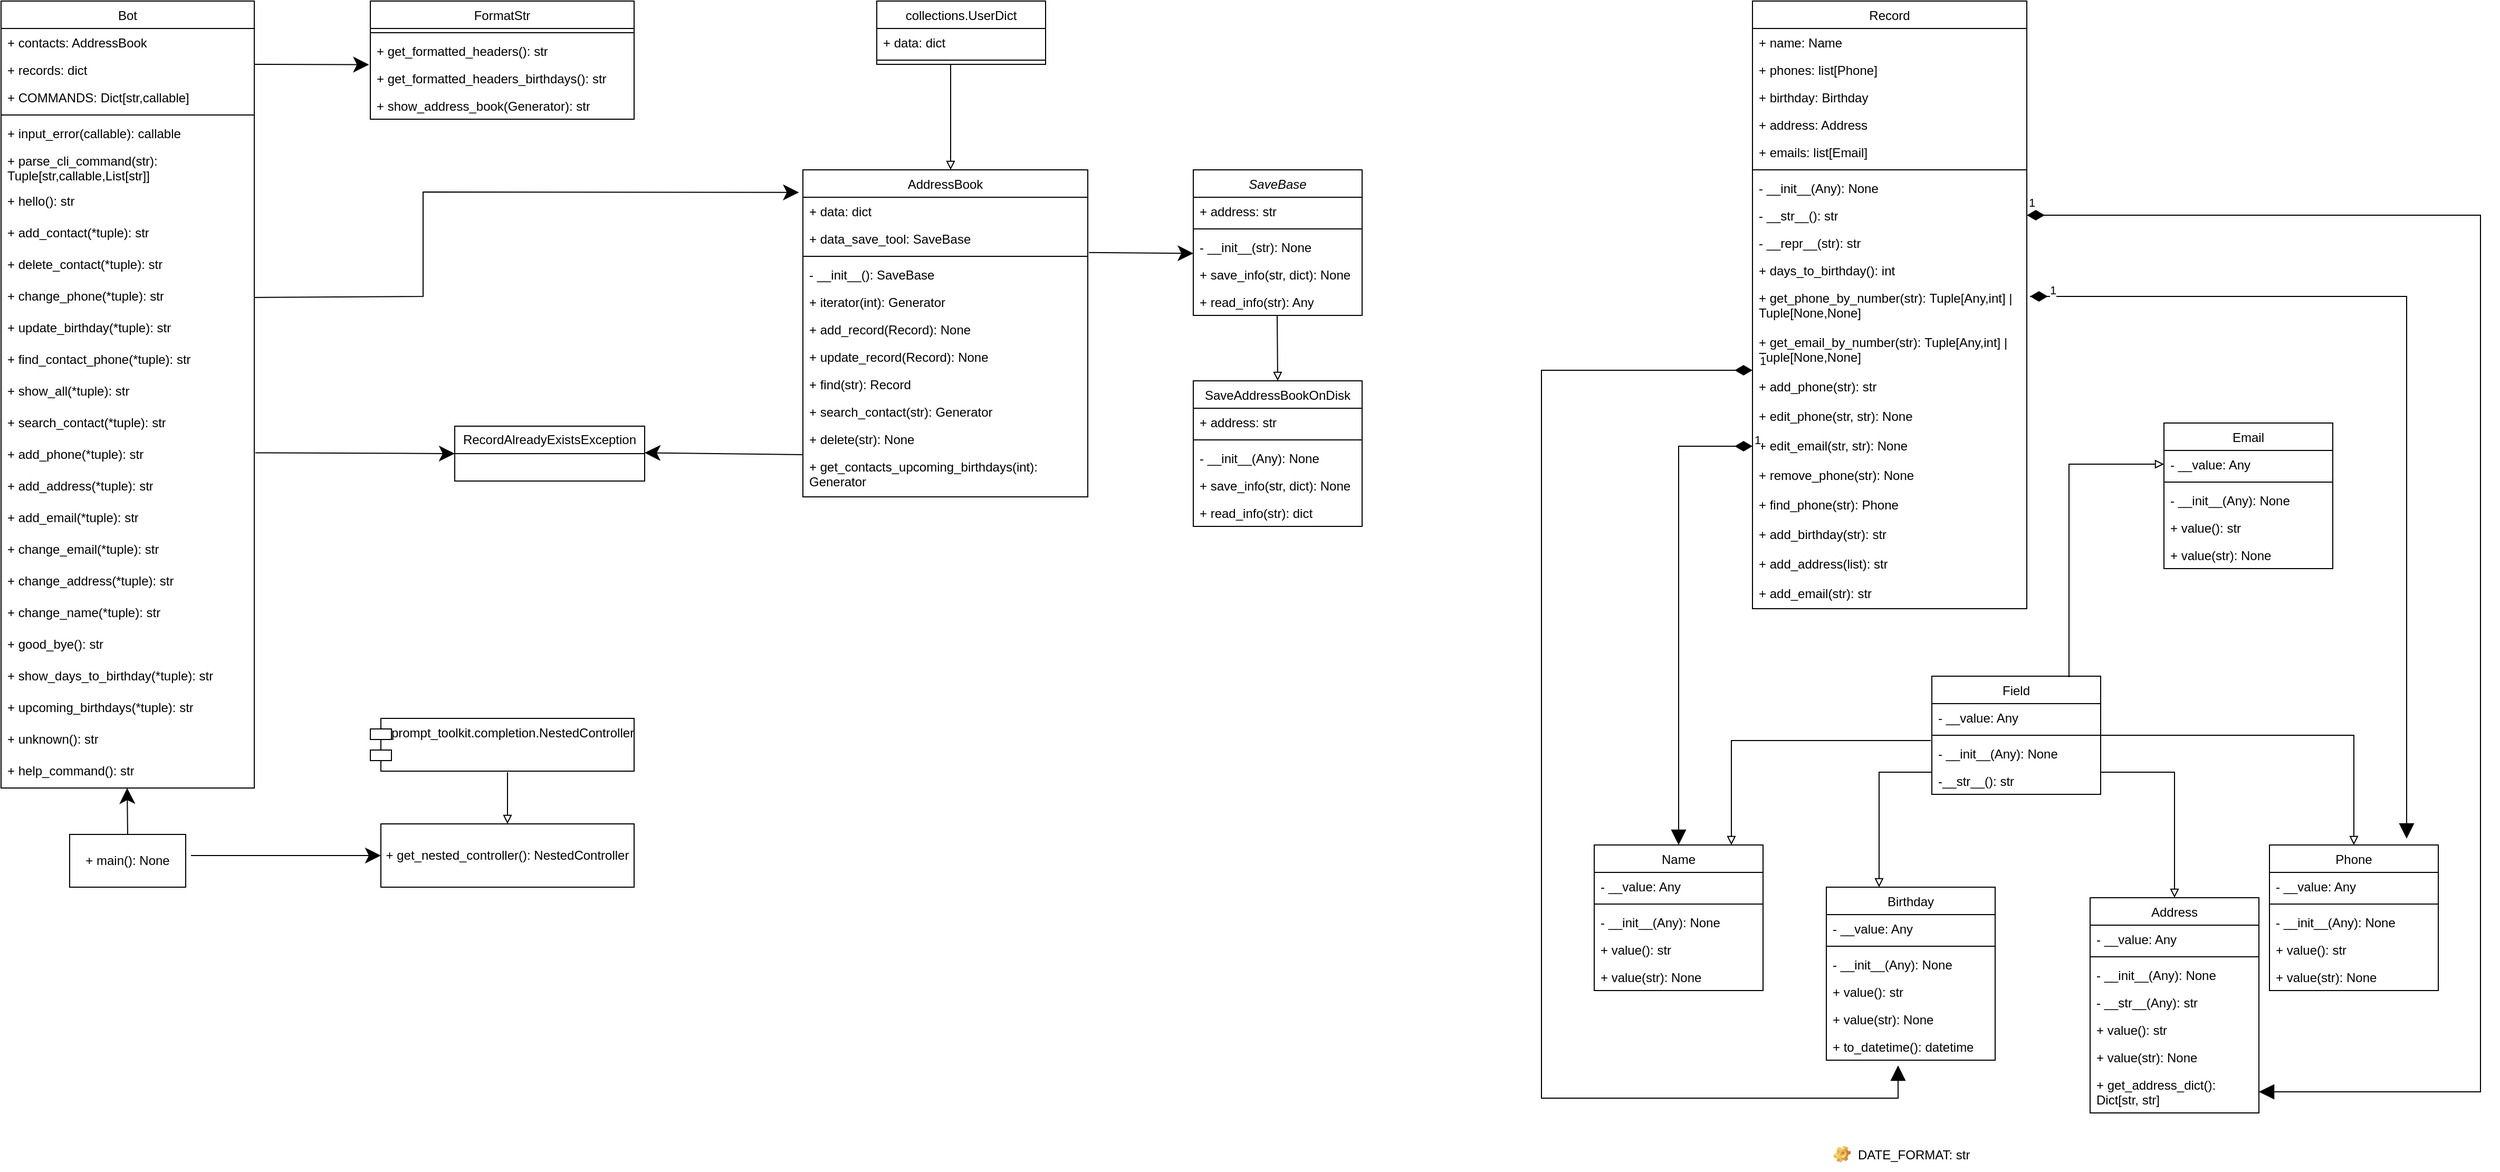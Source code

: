 <mxfile version="22.1.3" type="github">
  <diagram id="C5RBs43oDa-KdzZeNtuy" name="Page-1">
    <mxGraphModel dx="3428" dy="1086" grid="1" gridSize="10" guides="1" tooltips="1" connect="1" arrows="1" fold="1" page="1" pageScale="1" pageWidth="827" pageHeight="1169" math="0" shadow="0">
      <root>
        <mxCell id="WIyWlLk6GJQsqaUBKTNV-0" />
        <mxCell id="WIyWlLk6GJQsqaUBKTNV-1" parent="WIyWlLk6GJQsqaUBKTNV-0" />
        <mxCell id="kQuobPmg_RCRlRh3Mcc4-0" value="&lt;span style=&quot;font-weight: normal;&quot;&gt;Field&lt;/span&gt;" style="swimlane;fontStyle=1;align=center;verticalAlign=top;childLayout=stackLayout;horizontal=1;startSize=26;horizontalStack=0;resizeParent=1;resizeParentMax=0;resizeLast=0;collapsible=1;marginBottom=0;whiteSpace=wrap;html=1;" vertex="1" parent="WIyWlLk6GJQsqaUBKTNV-1">
          <mxGeometry x="310" y="640" width="160" height="112" as="geometry" />
        </mxCell>
        <mxCell id="kQuobPmg_RCRlRh3Mcc4-1" value="- __value: Any" style="text;strokeColor=none;fillColor=none;align=left;verticalAlign=top;spacingLeft=4;spacingRight=4;overflow=hidden;rotatable=0;points=[[0,0.5],[1,0.5]];portConstraint=eastwest;whiteSpace=wrap;html=1;" vertex="1" parent="kQuobPmg_RCRlRh3Mcc4-0">
          <mxGeometry y="26" width="160" height="26" as="geometry" />
        </mxCell>
        <mxCell id="kQuobPmg_RCRlRh3Mcc4-2" value="" style="line;strokeWidth=1;fillColor=none;align=left;verticalAlign=middle;spacingTop=-1;spacingLeft=3;spacingRight=3;rotatable=0;labelPosition=right;points=[];portConstraint=eastwest;strokeColor=inherit;" vertex="1" parent="kQuobPmg_RCRlRh3Mcc4-0">
          <mxGeometry y="52" width="160" height="8" as="geometry" />
        </mxCell>
        <mxCell id="kQuobPmg_RCRlRh3Mcc4-3" value="- __init__(Any): None" style="text;strokeColor=none;fillColor=none;align=left;verticalAlign=top;spacingLeft=4;spacingRight=4;overflow=hidden;rotatable=0;points=[[0,0.5],[1,0.5]];portConstraint=eastwest;whiteSpace=wrap;html=1;" vertex="1" parent="kQuobPmg_RCRlRh3Mcc4-0">
          <mxGeometry y="60" width="160" height="26" as="geometry" />
        </mxCell>
        <mxCell id="kQuobPmg_RCRlRh3Mcc4-11" value="-__str__&lt;span style=&quot;background-color: initial;&quot;&gt;(): str&lt;/span&gt;" style="text;strokeColor=none;fillColor=none;align=left;verticalAlign=top;spacingLeft=4;spacingRight=4;overflow=hidden;rotatable=0;points=[[0,0.5],[1,0.5]];portConstraint=eastwest;whiteSpace=wrap;html=1;" vertex="1" parent="kQuobPmg_RCRlRh3Mcc4-0">
          <mxGeometry y="86" width="160" height="26" as="geometry" />
        </mxCell>
        <mxCell id="kQuobPmg_RCRlRh3Mcc4-14" value="&lt;span style=&quot;font-weight: normal;&quot;&gt;Name&lt;/span&gt;" style="swimlane;fontStyle=1;align=center;verticalAlign=top;childLayout=stackLayout;horizontal=1;startSize=26;horizontalStack=0;resizeParent=1;resizeParentMax=0;resizeLast=0;collapsible=1;marginBottom=0;whiteSpace=wrap;html=1;" vertex="1" parent="WIyWlLk6GJQsqaUBKTNV-1">
          <mxGeometry x="-10" y="800" width="160" height="138" as="geometry">
            <mxRectangle x="-10" y="800" width="70" height="30" as="alternateBounds" />
          </mxGeometry>
        </mxCell>
        <mxCell id="kQuobPmg_RCRlRh3Mcc4-15" value="- __value: Any" style="text;strokeColor=none;fillColor=none;align=left;verticalAlign=top;spacingLeft=4;spacingRight=4;overflow=hidden;rotatable=0;points=[[0,0.5],[1,0.5]];portConstraint=eastwest;whiteSpace=wrap;html=1;" vertex="1" parent="kQuobPmg_RCRlRh3Mcc4-14">
          <mxGeometry y="26" width="160" height="26" as="geometry" />
        </mxCell>
        <mxCell id="kQuobPmg_RCRlRh3Mcc4-16" value="" style="line;strokeWidth=1;fillColor=none;align=left;verticalAlign=middle;spacingTop=-1;spacingLeft=3;spacingRight=3;rotatable=0;labelPosition=right;points=[];portConstraint=eastwest;strokeColor=inherit;" vertex="1" parent="kQuobPmg_RCRlRh3Mcc4-14">
          <mxGeometry y="52" width="160" height="8" as="geometry" />
        </mxCell>
        <mxCell id="kQuobPmg_RCRlRh3Mcc4-17" value="- __init__(Any): None" style="text;strokeColor=none;fillColor=none;align=left;verticalAlign=top;spacingLeft=4;spacingRight=4;overflow=hidden;rotatable=0;points=[[0,0.5],[1,0.5]];portConstraint=eastwest;whiteSpace=wrap;html=1;" vertex="1" parent="kQuobPmg_RCRlRh3Mcc4-14">
          <mxGeometry y="60" width="160" height="26" as="geometry" />
        </mxCell>
        <mxCell id="kQuobPmg_RCRlRh3Mcc4-18" value="&lt;span style=&quot;background-color: initial;&quot;&gt;+ value(): str&lt;/span&gt;" style="text;strokeColor=none;fillColor=none;align=left;verticalAlign=top;spacingLeft=4;spacingRight=4;overflow=hidden;rotatable=0;points=[[0,0.5],[1,0.5]];portConstraint=eastwest;whiteSpace=wrap;html=1;" vertex="1" parent="kQuobPmg_RCRlRh3Mcc4-14">
          <mxGeometry y="86" width="160" height="26" as="geometry" />
        </mxCell>
        <mxCell id="kQuobPmg_RCRlRh3Mcc4-21" value="&lt;span style=&quot;background-color: initial;&quot;&gt;+ value(str): None&lt;/span&gt;" style="text;strokeColor=none;fillColor=none;align=left;verticalAlign=top;spacingLeft=4;spacingRight=4;overflow=hidden;rotatable=0;points=[[0,0.5],[1,0.5]];portConstraint=eastwest;whiteSpace=wrap;html=1;" vertex="1" parent="kQuobPmg_RCRlRh3Mcc4-14">
          <mxGeometry y="112" width="160" height="26" as="geometry" />
        </mxCell>
        <mxCell id="kQuobPmg_RCRlRh3Mcc4-22" value="" style="edgeStyle=orthogonalEdgeStyle;rounded=0;orthogonalLoop=1;jettySize=auto;html=1;endArrow=block;endFill=0;exitX=1;exitY=1.077;exitDx=0;exitDy=0;exitPerimeter=0;entryX=0.5;entryY=0;entryDx=0;entryDy=0;" edge="1" parent="WIyWlLk6GJQsqaUBKTNV-1" target="kQuobPmg_RCRlRh3Mcc4-23">
          <mxGeometry relative="1" as="geometry">
            <mxPoint x="470" y="690.002" as="sourcePoint" />
            <mxPoint x="660" y="756" as="targetPoint" />
            <Array as="points">
              <mxPoint x="470" y="696" />
              <mxPoint x="710" y="696" />
            </Array>
          </mxGeometry>
        </mxCell>
        <mxCell id="kQuobPmg_RCRlRh3Mcc4-23" value="&lt;span style=&quot;font-weight: normal;&quot;&gt;Phone&lt;/span&gt;" style="swimlane;fontStyle=1;align=center;verticalAlign=top;childLayout=stackLayout;horizontal=1;startSize=26;horizontalStack=0;resizeParent=1;resizeParentMax=0;resizeLast=0;collapsible=1;marginBottom=0;whiteSpace=wrap;html=1;" vertex="1" parent="WIyWlLk6GJQsqaUBKTNV-1">
          <mxGeometry x="630" y="800" width="160" height="138" as="geometry" />
        </mxCell>
        <mxCell id="kQuobPmg_RCRlRh3Mcc4-24" value="- __value: Any" style="text;strokeColor=none;fillColor=none;align=left;verticalAlign=top;spacingLeft=4;spacingRight=4;overflow=hidden;rotatable=0;points=[[0,0.5],[1,0.5]];portConstraint=eastwest;whiteSpace=wrap;html=1;" vertex="1" parent="kQuobPmg_RCRlRh3Mcc4-23">
          <mxGeometry y="26" width="160" height="26" as="geometry" />
        </mxCell>
        <mxCell id="kQuobPmg_RCRlRh3Mcc4-25" value="" style="line;strokeWidth=1;fillColor=none;align=left;verticalAlign=middle;spacingTop=-1;spacingLeft=3;spacingRight=3;rotatable=0;labelPosition=right;points=[];portConstraint=eastwest;strokeColor=inherit;" vertex="1" parent="kQuobPmg_RCRlRh3Mcc4-23">
          <mxGeometry y="52" width="160" height="8" as="geometry" />
        </mxCell>
        <mxCell id="kQuobPmg_RCRlRh3Mcc4-26" value="- __init__(Any): None" style="text;strokeColor=none;fillColor=none;align=left;verticalAlign=top;spacingLeft=4;spacingRight=4;overflow=hidden;rotatable=0;points=[[0,0.5],[1,0.5]];portConstraint=eastwest;whiteSpace=wrap;html=1;" vertex="1" parent="kQuobPmg_RCRlRh3Mcc4-23">
          <mxGeometry y="60" width="160" height="26" as="geometry" />
        </mxCell>
        <mxCell id="kQuobPmg_RCRlRh3Mcc4-27" value="&lt;span style=&quot;background-color: initial;&quot;&gt;+ value(): str&lt;/span&gt;" style="text;strokeColor=none;fillColor=none;align=left;verticalAlign=top;spacingLeft=4;spacingRight=4;overflow=hidden;rotatable=0;points=[[0,0.5],[1,0.5]];portConstraint=eastwest;whiteSpace=wrap;html=1;" vertex="1" parent="kQuobPmg_RCRlRh3Mcc4-23">
          <mxGeometry y="86" width="160" height="26" as="geometry" />
        </mxCell>
        <mxCell id="kQuobPmg_RCRlRh3Mcc4-28" value="&lt;span style=&quot;background-color: initial;&quot;&gt;+ value(str): None&lt;/span&gt;" style="text;strokeColor=none;fillColor=none;align=left;verticalAlign=top;spacingLeft=4;spacingRight=4;overflow=hidden;rotatable=0;points=[[0,0.5],[1,0.5]];portConstraint=eastwest;whiteSpace=wrap;html=1;" vertex="1" parent="kQuobPmg_RCRlRh3Mcc4-23">
          <mxGeometry y="112" width="160" height="26" as="geometry" />
        </mxCell>
        <mxCell id="kQuobPmg_RCRlRh3Mcc4-29" value="&lt;span style=&quot;font-weight: normal;&quot;&gt;Email&lt;/span&gt;" style="swimlane;fontStyle=1;align=center;verticalAlign=top;childLayout=stackLayout;horizontal=1;startSize=26;horizontalStack=0;resizeParent=1;resizeParentMax=0;resizeLast=0;collapsible=1;marginBottom=0;whiteSpace=wrap;html=1;" vertex="1" parent="WIyWlLk6GJQsqaUBKTNV-1">
          <mxGeometry x="530" y="400" width="160" height="138" as="geometry" />
        </mxCell>
        <mxCell id="kQuobPmg_RCRlRh3Mcc4-30" value="- __value: Any" style="text;strokeColor=none;fillColor=none;align=left;verticalAlign=top;spacingLeft=4;spacingRight=4;overflow=hidden;rotatable=0;points=[[0,0.5],[1,0.5]];portConstraint=eastwest;whiteSpace=wrap;html=1;" vertex="1" parent="kQuobPmg_RCRlRh3Mcc4-29">
          <mxGeometry y="26" width="160" height="26" as="geometry" />
        </mxCell>
        <mxCell id="kQuobPmg_RCRlRh3Mcc4-31" value="" style="line;strokeWidth=1;fillColor=none;align=left;verticalAlign=middle;spacingTop=-1;spacingLeft=3;spacingRight=3;rotatable=0;labelPosition=right;points=[];portConstraint=eastwest;strokeColor=inherit;" vertex="1" parent="kQuobPmg_RCRlRh3Mcc4-29">
          <mxGeometry y="52" width="160" height="8" as="geometry" />
        </mxCell>
        <mxCell id="kQuobPmg_RCRlRh3Mcc4-32" value="- __init__(Any): None" style="text;strokeColor=none;fillColor=none;align=left;verticalAlign=top;spacingLeft=4;spacingRight=4;overflow=hidden;rotatable=0;points=[[0,0.5],[1,0.5]];portConstraint=eastwest;whiteSpace=wrap;html=1;" vertex="1" parent="kQuobPmg_RCRlRh3Mcc4-29">
          <mxGeometry y="60" width="160" height="26" as="geometry" />
        </mxCell>
        <mxCell id="kQuobPmg_RCRlRh3Mcc4-33" value="&lt;span style=&quot;background-color: initial;&quot;&gt;+ value(): str&lt;/span&gt;" style="text;strokeColor=none;fillColor=none;align=left;verticalAlign=top;spacingLeft=4;spacingRight=4;overflow=hidden;rotatable=0;points=[[0,0.5],[1,0.5]];portConstraint=eastwest;whiteSpace=wrap;html=1;" vertex="1" parent="kQuobPmg_RCRlRh3Mcc4-29">
          <mxGeometry y="86" width="160" height="26" as="geometry" />
        </mxCell>
        <mxCell id="kQuobPmg_RCRlRh3Mcc4-34" value="&lt;span style=&quot;background-color: initial;&quot;&gt;+ value(str): None&lt;/span&gt;" style="text;strokeColor=none;fillColor=none;align=left;verticalAlign=top;spacingLeft=4;spacingRight=4;overflow=hidden;rotatable=0;points=[[0,0.5],[1,0.5]];portConstraint=eastwest;whiteSpace=wrap;html=1;" vertex="1" parent="kQuobPmg_RCRlRh3Mcc4-29">
          <mxGeometry y="112" width="160" height="26" as="geometry" />
        </mxCell>
        <mxCell id="kQuobPmg_RCRlRh3Mcc4-37" value="&lt;span style=&quot;font-weight: normal;&quot;&gt;Birthday&lt;/span&gt;" style="swimlane;fontStyle=1;align=center;verticalAlign=top;childLayout=stackLayout;horizontal=1;startSize=26;horizontalStack=0;resizeParent=1;resizeParentMax=0;resizeLast=0;collapsible=1;marginBottom=0;whiteSpace=wrap;html=1;" vertex="1" parent="WIyWlLk6GJQsqaUBKTNV-1">
          <mxGeometry x="210" y="840" width="160" height="164" as="geometry" />
        </mxCell>
        <mxCell id="kQuobPmg_RCRlRh3Mcc4-38" value="- __value: Any" style="text;strokeColor=none;fillColor=none;align=left;verticalAlign=top;spacingLeft=4;spacingRight=4;overflow=hidden;rotatable=0;points=[[0,0.5],[1,0.5]];portConstraint=eastwest;whiteSpace=wrap;html=1;" vertex="1" parent="kQuobPmg_RCRlRh3Mcc4-37">
          <mxGeometry y="26" width="160" height="26" as="geometry" />
        </mxCell>
        <mxCell id="kQuobPmg_RCRlRh3Mcc4-39" value="" style="line;strokeWidth=1;fillColor=none;align=left;verticalAlign=middle;spacingTop=-1;spacingLeft=3;spacingRight=3;rotatable=0;labelPosition=right;points=[];portConstraint=eastwest;strokeColor=inherit;" vertex="1" parent="kQuobPmg_RCRlRh3Mcc4-37">
          <mxGeometry y="52" width="160" height="8" as="geometry" />
        </mxCell>
        <mxCell id="kQuobPmg_RCRlRh3Mcc4-40" value="- __init__(Any): None" style="text;strokeColor=none;fillColor=none;align=left;verticalAlign=top;spacingLeft=4;spacingRight=4;overflow=hidden;rotatable=0;points=[[0,0.5],[1,0.5]];portConstraint=eastwest;whiteSpace=wrap;html=1;" vertex="1" parent="kQuobPmg_RCRlRh3Mcc4-37">
          <mxGeometry y="60" width="160" height="26" as="geometry" />
        </mxCell>
        <mxCell id="kQuobPmg_RCRlRh3Mcc4-41" value="&lt;span style=&quot;background-color: initial;&quot;&gt;+ value(): str&lt;/span&gt;" style="text;strokeColor=none;fillColor=none;align=left;verticalAlign=top;spacingLeft=4;spacingRight=4;overflow=hidden;rotatable=0;points=[[0,0.5],[1,0.5]];portConstraint=eastwest;whiteSpace=wrap;html=1;" vertex="1" parent="kQuobPmg_RCRlRh3Mcc4-37">
          <mxGeometry y="86" width="160" height="26" as="geometry" />
        </mxCell>
        <mxCell id="kQuobPmg_RCRlRh3Mcc4-42" value="&lt;span style=&quot;background-color: initial;&quot;&gt;+ value(str): None&lt;/span&gt;" style="text;strokeColor=none;fillColor=none;align=left;verticalAlign=top;spacingLeft=4;spacingRight=4;overflow=hidden;rotatable=0;points=[[0,0.5],[1,0.5]];portConstraint=eastwest;whiteSpace=wrap;html=1;" vertex="1" parent="kQuobPmg_RCRlRh3Mcc4-37">
          <mxGeometry y="112" width="160" height="26" as="geometry" />
        </mxCell>
        <mxCell id="kQuobPmg_RCRlRh3Mcc4-44" value="&lt;span style=&quot;background-color: initial;&quot;&gt;+ to_datetime(): datetime&lt;/span&gt;" style="text;strokeColor=none;fillColor=none;align=left;verticalAlign=top;spacingLeft=4;spacingRight=4;overflow=hidden;rotatable=0;points=[[0,0.5],[1,0.5]];portConstraint=eastwest;whiteSpace=wrap;html=1;" vertex="1" parent="kQuobPmg_RCRlRh3Mcc4-37">
          <mxGeometry y="138" width="160" height="26" as="geometry" />
        </mxCell>
        <mxCell id="kQuobPmg_RCRlRh3Mcc4-43" value="" style="edgeStyle=orthogonalEdgeStyle;rounded=0;orthogonalLoop=1;jettySize=auto;html=1;endArrow=block;endFill=0;" edge="1" parent="WIyWlLk6GJQsqaUBKTNV-1">
          <mxGeometry relative="1" as="geometry">
            <mxPoint x="310" y="730" as="sourcePoint" />
            <mxPoint x="260" y="840" as="targetPoint" />
            <Array as="points">
              <mxPoint x="310" y="731" />
              <mxPoint x="260" y="731" />
            </Array>
          </mxGeometry>
        </mxCell>
        <mxCell id="kQuobPmg_RCRlRh3Mcc4-45" value="" style="edgeStyle=orthogonalEdgeStyle;rounded=0;orthogonalLoop=1;jettySize=auto;html=1;endArrow=block;endFill=0;entryX=0.5;entryY=0;entryDx=0;entryDy=0;" edge="1" parent="WIyWlLk6GJQsqaUBKTNV-1" target="kQuobPmg_RCRlRh3Mcc4-46">
          <mxGeometry relative="1" as="geometry">
            <mxPoint x="470" y="731" as="sourcePoint" />
            <mxPoint x="530" y="850" as="targetPoint" />
            <Array as="points">
              <mxPoint x="540" y="731" />
            </Array>
          </mxGeometry>
        </mxCell>
        <mxCell id="kQuobPmg_RCRlRh3Mcc4-46" value="&lt;span style=&quot;font-weight: normal;&quot;&gt;Address&lt;/span&gt;" style="swimlane;fontStyle=1;align=center;verticalAlign=top;childLayout=stackLayout;horizontal=1;startSize=26;horizontalStack=0;resizeParent=1;resizeParentMax=0;resizeLast=0;collapsible=1;marginBottom=0;whiteSpace=wrap;html=1;" vertex="1" parent="WIyWlLk6GJQsqaUBKTNV-1">
          <mxGeometry x="460" y="850" width="160" height="204" as="geometry" />
        </mxCell>
        <mxCell id="kQuobPmg_RCRlRh3Mcc4-47" value="- __value: Any" style="text;strokeColor=none;fillColor=none;align=left;verticalAlign=top;spacingLeft=4;spacingRight=4;overflow=hidden;rotatable=0;points=[[0,0.5],[1,0.5]];portConstraint=eastwest;whiteSpace=wrap;html=1;" vertex="1" parent="kQuobPmg_RCRlRh3Mcc4-46">
          <mxGeometry y="26" width="160" height="26" as="geometry" />
        </mxCell>
        <mxCell id="kQuobPmg_RCRlRh3Mcc4-48" value="" style="line;strokeWidth=1;fillColor=none;align=left;verticalAlign=middle;spacingTop=-1;spacingLeft=3;spacingRight=3;rotatable=0;labelPosition=right;points=[];portConstraint=eastwest;strokeColor=inherit;" vertex="1" parent="kQuobPmg_RCRlRh3Mcc4-46">
          <mxGeometry y="52" width="160" height="8" as="geometry" />
        </mxCell>
        <mxCell id="kQuobPmg_RCRlRh3Mcc4-49" value="- __init__(Any): None" style="text;strokeColor=none;fillColor=none;align=left;verticalAlign=top;spacingLeft=4;spacingRight=4;overflow=hidden;rotatable=0;points=[[0,0.5],[1,0.5]];portConstraint=eastwest;whiteSpace=wrap;html=1;" vertex="1" parent="kQuobPmg_RCRlRh3Mcc4-46">
          <mxGeometry y="60" width="160" height="26" as="geometry" />
        </mxCell>
        <mxCell id="kQuobPmg_RCRlRh3Mcc4-53" value="- __str__(Any): str" style="text;strokeColor=none;fillColor=none;align=left;verticalAlign=top;spacingLeft=4;spacingRight=4;overflow=hidden;rotatable=0;points=[[0,0.5],[1,0.5]];portConstraint=eastwest;whiteSpace=wrap;html=1;" vertex="1" parent="kQuobPmg_RCRlRh3Mcc4-46">
          <mxGeometry y="86" width="160" height="26" as="geometry" />
        </mxCell>
        <mxCell id="kQuobPmg_RCRlRh3Mcc4-50" value="&lt;span style=&quot;background-color: initial;&quot;&gt;+ value(): str&lt;/span&gt;" style="text;strokeColor=none;fillColor=none;align=left;verticalAlign=top;spacingLeft=4;spacingRight=4;overflow=hidden;rotatable=0;points=[[0,0.5],[1,0.5]];portConstraint=eastwest;whiteSpace=wrap;html=1;" vertex="1" parent="kQuobPmg_RCRlRh3Mcc4-46">
          <mxGeometry y="112" width="160" height="26" as="geometry" />
        </mxCell>
        <mxCell id="kQuobPmg_RCRlRh3Mcc4-51" value="&lt;span style=&quot;background-color: initial;&quot;&gt;+ value(str): None&lt;/span&gt;" style="text;strokeColor=none;fillColor=none;align=left;verticalAlign=top;spacingLeft=4;spacingRight=4;overflow=hidden;rotatable=0;points=[[0,0.5],[1,0.5]];portConstraint=eastwest;whiteSpace=wrap;html=1;" vertex="1" parent="kQuobPmg_RCRlRh3Mcc4-46">
          <mxGeometry y="138" width="160" height="26" as="geometry" />
        </mxCell>
        <mxCell id="kQuobPmg_RCRlRh3Mcc4-52" value="&lt;span style=&quot;background-color: initial;&quot;&gt;+ get_address_dict(): Dict[str, str]&lt;/span&gt;" style="text;strokeColor=none;fillColor=none;align=left;verticalAlign=top;spacingLeft=4;spacingRight=4;overflow=hidden;rotatable=0;points=[[0,0.5],[1,0.5]];portConstraint=eastwest;whiteSpace=wrap;html=1;" vertex="1" parent="kQuobPmg_RCRlRh3Mcc4-46">
          <mxGeometry y="164" width="160" height="40" as="geometry" />
        </mxCell>
        <mxCell id="kQuobPmg_RCRlRh3Mcc4-54" value="&lt;span style=&quot;font-weight: normal;&quot;&gt;Record&lt;/span&gt;" style="swimlane;fontStyle=1;align=center;verticalAlign=top;childLayout=stackLayout;horizontal=1;startSize=26;horizontalStack=0;resizeParent=1;resizeParentMax=0;resizeLast=0;collapsible=1;marginBottom=0;whiteSpace=wrap;html=1;" vertex="1" parent="WIyWlLk6GJQsqaUBKTNV-1">
          <mxGeometry x="140" width="260" height="576" as="geometry" />
        </mxCell>
        <mxCell id="kQuobPmg_RCRlRh3Mcc4-55" value="+ name: Name" style="text;strokeColor=none;fillColor=none;align=left;verticalAlign=top;spacingLeft=4;spacingRight=4;overflow=hidden;rotatable=0;points=[[0,0.5],[1,0.5]];portConstraint=eastwest;whiteSpace=wrap;html=1;" vertex="1" parent="kQuobPmg_RCRlRh3Mcc4-54">
          <mxGeometry y="26" width="260" height="26" as="geometry" />
        </mxCell>
        <mxCell id="kQuobPmg_RCRlRh3Mcc4-60" value="+ phones: list[Phone]" style="text;strokeColor=none;fillColor=none;align=left;verticalAlign=top;spacingLeft=4;spacingRight=4;overflow=hidden;rotatable=0;points=[[0,0.5],[1,0.5]];portConstraint=eastwest;whiteSpace=wrap;html=1;" vertex="1" parent="kQuobPmg_RCRlRh3Mcc4-54">
          <mxGeometry y="52" width="260" height="26" as="geometry" />
        </mxCell>
        <mxCell id="kQuobPmg_RCRlRh3Mcc4-61" value="+ birthday: Birthday" style="text;strokeColor=none;fillColor=none;align=left;verticalAlign=top;spacingLeft=4;spacingRight=4;overflow=hidden;rotatable=0;points=[[0,0.5],[1,0.5]];portConstraint=eastwest;whiteSpace=wrap;html=1;" vertex="1" parent="kQuobPmg_RCRlRh3Mcc4-54">
          <mxGeometry y="78" width="260" height="26" as="geometry" />
        </mxCell>
        <mxCell id="kQuobPmg_RCRlRh3Mcc4-62" value="+ address: Address" style="text;strokeColor=none;fillColor=none;align=left;verticalAlign=top;spacingLeft=4;spacingRight=4;overflow=hidden;rotatable=0;points=[[0,0.5],[1,0.5]];portConstraint=eastwest;whiteSpace=wrap;html=1;" vertex="1" parent="kQuobPmg_RCRlRh3Mcc4-54">
          <mxGeometry y="104" width="260" height="26" as="geometry" />
        </mxCell>
        <mxCell id="kQuobPmg_RCRlRh3Mcc4-63" value="+ emails: list[Email]" style="text;strokeColor=none;fillColor=none;align=left;verticalAlign=top;spacingLeft=4;spacingRight=4;overflow=hidden;rotatable=0;points=[[0,0.5],[1,0.5]];portConstraint=eastwest;whiteSpace=wrap;html=1;" vertex="1" parent="kQuobPmg_RCRlRh3Mcc4-54">
          <mxGeometry y="130" width="260" height="26" as="geometry" />
        </mxCell>
        <mxCell id="kQuobPmg_RCRlRh3Mcc4-56" value="" style="line;strokeWidth=1;fillColor=none;align=left;verticalAlign=middle;spacingTop=-1;spacingLeft=3;spacingRight=3;rotatable=0;labelPosition=right;points=[];portConstraint=eastwest;strokeColor=inherit;" vertex="1" parent="kQuobPmg_RCRlRh3Mcc4-54">
          <mxGeometry y="156" width="260" height="8" as="geometry" />
        </mxCell>
        <mxCell id="kQuobPmg_RCRlRh3Mcc4-57" value="- __init__(Any): None" style="text;strokeColor=none;fillColor=none;align=left;verticalAlign=top;spacingLeft=4;spacingRight=4;overflow=hidden;rotatable=0;points=[[0,0.5],[1,0.5]];portConstraint=eastwest;whiteSpace=wrap;html=1;" vertex="1" parent="kQuobPmg_RCRlRh3Mcc4-54">
          <mxGeometry y="164" width="260" height="26" as="geometry" />
        </mxCell>
        <mxCell id="kQuobPmg_RCRlRh3Mcc4-58" value="&lt;span style=&quot;background-color: initial;&quot;&gt;- __str__(): str&lt;/span&gt;" style="text;strokeColor=none;fillColor=none;align=left;verticalAlign=top;spacingLeft=4;spacingRight=4;overflow=hidden;rotatable=0;points=[[0,0.5],[1,0.5]];portConstraint=eastwest;whiteSpace=wrap;html=1;" vertex="1" parent="kQuobPmg_RCRlRh3Mcc4-54">
          <mxGeometry y="190" width="260" height="26" as="geometry" />
        </mxCell>
        <mxCell id="kQuobPmg_RCRlRh3Mcc4-59" value="&lt;span style=&quot;background-color: initial;&quot;&gt;- __repr__(str): str&lt;/span&gt;" style="text;strokeColor=none;fillColor=none;align=left;verticalAlign=top;spacingLeft=4;spacingRight=4;overflow=hidden;rotatable=0;points=[[0,0.5],[1,0.5]];portConstraint=eastwest;whiteSpace=wrap;html=1;" vertex="1" parent="kQuobPmg_RCRlRh3Mcc4-54">
          <mxGeometry y="216" width="260" height="26" as="geometry" />
        </mxCell>
        <mxCell id="kQuobPmg_RCRlRh3Mcc4-64" value="&lt;span style=&quot;background-color: initial;&quot;&gt;+ days_to_birthday(): int&lt;/span&gt;" style="text;strokeColor=none;fillColor=none;align=left;verticalAlign=top;spacingLeft=4;spacingRight=4;overflow=hidden;rotatable=1;points=[[0,0.5],[1,0.5]];portConstraint=eastwest;whiteSpace=wrap;html=1;movable=1;resizable=1;deletable=1;editable=1;locked=0;connectable=1;" vertex="1" parent="kQuobPmg_RCRlRh3Mcc4-54">
          <mxGeometry y="242" width="260" height="26" as="geometry" />
        </mxCell>
        <mxCell id="kQuobPmg_RCRlRh3Mcc4-65" value="&lt;span style=&quot;background-color: initial;&quot;&gt;+ get_phone_by_number(str):&amp;nbsp;&lt;/span&gt;Tuple[Any,int] | Tuple[None,None]" style="text;strokeColor=none;fillColor=none;align=left;verticalAlign=top;spacingLeft=4;spacingRight=4;overflow=hidden;rotatable=1;points=[[0,0.5],[1,0.5]];portConstraint=eastwest;whiteSpace=wrap;html=1;movable=1;resizable=1;deletable=1;editable=1;locked=0;connectable=1;" vertex="1" parent="kQuobPmg_RCRlRh3Mcc4-54">
          <mxGeometry y="268" width="260" height="42" as="geometry" />
        </mxCell>
        <mxCell id="kQuobPmg_RCRlRh3Mcc4-67" style="edgeStyle=orthogonalEdgeStyle;rounded=0;orthogonalLoop=1;jettySize=auto;html=1;exitX=1;exitY=0.5;exitDx=0;exitDy=0;" edge="1" parent="kQuobPmg_RCRlRh3Mcc4-54" source="kQuobPmg_RCRlRh3Mcc4-62" target="kQuobPmg_RCRlRh3Mcc4-62">
          <mxGeometry relative="1" as="geometry" />
        </mxCell>
        <mxCell id="kQuobPmg_RCRlRh3Mcc4-68" value="&lt;span style=&quot;background-color: initial;&quot;&gt;+ get_email_by_number(str):&amp;nbsp;&lt;/span&gt;Tuple[Any,int] | Tuple[None,None]" style="text;strokeColor=none;fillColor=none;align=left;verticalAlign=top;spacingLeft=4;spacingRight=4;overflow=hidden;rotatable=1;points=[[0,0.5],[1,0.5]];portConstraint=eastwest;whiteSpace=wrap;html=1;movable=1;resizable=1;deletable=1;editable=1;locked=0;connectable=1;" vertex="1" parent="kQuobPmg_RCRlRh3Mcc4-54">
          <mxGeometry y="310" width="260" height="42" as="geometry" />
        </mxCell>
        <mxCell id="kQuobPmg_RCRlRh3Mcc4-69" value="&lt;span style=&quot;background-color: initial;&quot;&gt;+ add_phone(str): str&lt;/span&gt;" style="text;strokeColor=none;fillColor=none;align=left;verticalAlign=top;spacingLeft=4;spacingRight=4;overflow=hidden;rotatable=1;points=[[0,0.5],[1,0.5]];portConstraint=eastwest;whiteSpace=wrap;html=1;movable=1;resizable=1;deletable=1;editable=1;locked=0;connectable=1;" vertex="1" parent="kQuobPmg_RCRlRh3Mcc4-54">
          <mxGeometry y="352" width="260" height="28" as="geometry" />
        </mxCell>
        <mxCell id="kQuobPmg_RCRlRh3Mcc4-70" value="&lt;span style=&quot;background-color: initial;&quot;&gt;+ edit_phone(str, str): None&lt;/span&gt;" style="text;strokeColor=none;fillColor=none;align=left;verticalAlign=top;spacingLeft=4;spacingRight=4;overflow=hidden;rotatable=1;points=[[0,0.5],[1,0.5]];portConstraint=eastwest;whiteSpace=wrap;html=1;movable=1;resizable=1;deletable=1;editable=1;locked=0;connectable=1;" vertex="1" parent="kQuobPmg_RCRlRh3Mcc4-54">
          <mxGeometry y="380" width="260" height="28" as="geometry" />
        </mxCell>
        <mxCell id="kQuobPmg_RCRlRh3Mcc4-71" value="&lt;span style=&quot;background-color: initial;&quot;&gt;+ edit_email(str, str): None&lt;/span&gt;" style="text;strokeColor=none;fillColor=none;align=left;verticalAlign=top;spacingLeft=4;spacingRight=4;overflow=hidden;rotatable=1;points=[[0,0.5],[1,0.5]];portConstraint=eastwest;whiteSpace=wrap;html=1;movable=1;resizable=1;deletable=1;editable=1;locked=0;connectable=1;" vertex="1" parent="kQuobPmg_RCRlRh3Mcc4-54">
          <mxGeometry y="408" width="260" height="28" as="geometry" />
        </mxCell>
        <mxCell id="kQuobPmg_RCRlRh3Mcc4-72" value="&lt;span style=&quot;background-color: initial;&quot;&gt;+ remove_phone(str): None&lt;/span&gt;" style="text;strokeColor=none;fillColor=none;align=left;verticalAlign=top;spacingLeft=4;spacingRight=4;overflow=hidden;rotatable=1;points=[[0,0.5],[1,0.5]];portConstraint=eastwest;whiteSpace=wrap;html=1;movable=1;resizable=1;deletable=1;editable=1;locked=0;connectable=1;" vertex="1" parent="kQuobPmg_RCRlRh3Mcc4-54">
          <mxGeometry y="436" width="260" height="28" as="geometry" />
        </mxCell>
        <mxCell id="kQuobPmg_RCRlRh3Mcc4-73" value="&lt;span style=&quot;background-color: initial;&quot;&gt;+ find_phone(str): Phone&lt;/span&gt;" style="text;strokeColor=none;fillColor=none;align=left;verticalAlign=top;spacingLeft=4;spacingRight=4;overflow=hidden;rotatable=1;points=[[0,0.5],[1,0.5]];portConstraint=eastwest;whiteSpace=wrap;html=1;movable=1;resizable=1;deletable=1;editable=1;locked=0;connectable=1;" vertex="1" parent="kQuobPmg_RCRlRh3Mcc4-54">
          <mxGeometry y="464" width="260" height="28" as="geometry" />
        </mxCell>
        <mxCell id="kQuobPmg_RCRlRh3Mcc4-74" value="&lt;span style=&quot;background-color: initial;&quot;&gt;+ add_birthday(str): str&lt;/span&gt;" style="text;strokeColor=none;fillColor=none;align=left;verticalAlign=top;spacingLeft=4;spacingRight=4;overflow=hidden;rotatable=1;points=[[0,0.5],[1,0.5]];portConstraint=eastwest;whiteSpace=wrap;html=1;movable=1;resizable=1;deletable=1;editable=1;locked=0;connectable=1;" vertex="1" parent="kQuobPmg_RCRlRh3Mcc4-54">
          <mxGeometry y="492" width="260" height="28" as="geometry" />
        </mxCell>
        <mxCell id="kQuobPmg_RCRlRh3Mcc4-75" value="&lt;span style=&quot;background-color: initial;&quot;&gt;+ add_address(list): str&lt;/span&gt;" style="text;strokeColor=none;fillColor=none;align=left;verticalAlign=top;spacingLeft=4;spacingRight=4;overflow=hidden;rotatable=1;points=[[0,0.5],[1,0.5]];portConstraint=eastwest;whiteSpace=wrap;html=1;movable=1;resizable=1;deletable=1;editable=1;locked=0;connectable=1;" vertex="1" parent="kQuobPmg_RCRlRh3Mcc4-54">
          <mxGeometry y="520" width="260" height="28" as="geometry" />
        </mxCell>
        <mxCell id="kQuobPmg_RCRlRh3Mcc4-76" value="&lt;span style=&quot;background-color: initial;&quot;&gt;+ add_email(str): str&lt;/span&gt;" style="text;strokeColor=none;fillColor=none;align=left;verticalAlign=top;spacingLeft=4;spacingRight=4;overflow=hidden;rotatable=1;points=[[0,0.5],[1,0.5]];portConstraint=eastwest;whiteSpace=wrap;html=1;movable=1;resizable=1;deletable=1;editable=1;locked=0;connectable=1;" vertex="1" parent="kQuobPmg_RCRlRh3Mcc4-54">
          <mxGeometry y="548" width="260" height="28" as="geometry" />
        </mxCell>
        <mxCell id="kQuobPmg_RCRlRh3Mcc4-84" value="1" style="endArrow=block;html=1;endSize=12;startArrow=diamondThin;startSize=14;startFill=1;edgeStyle=orthogonalEdgeStyle;align=left;verticalAlign=bottom;rounded=0;entryX=0.25;entryY=0;entryDx=0;entryDy=0;endFill=1;exitX=0;exitY=0.5;exitDx=0;exitDy=0;" edge="1" parent="WIyWlLk6GJQsqaUBKTNV-1" source="kQuobPmg_RCRlRh3Mcc4-71">
          <mxGeometry x="-1" y="3" relative="1" as="geometry">
            <mxPoint x="70" y="420" as="sourcePoint" />
            <mxPoint x="70" y="800" as="targetPoint" />
            <Array as="points">
              <mxPoint x="70" y="422" />
            </Array>
          </mxGeometry>
        </mxCell>
        <mxCell id="kQuobPmg_RCRlRh3Mcc4-86" value="1" style="endArrow=block;html=1;endSize=12;startArrow=diamondThin;startSize=14;startFill=1;edgeStyle=orthogonalEdgeStyle;align=left;verticalAlign=bottom;rounded=0;endFill=1;" edge="1" parent="WIyWlLk6GJQsqaUBKTNV-1">
          <mxGeometry x="-1" y="3" relative="1" as="geometry">
            <mxPoint x="420" y="280" as="sourcePoint" />
            <mxPoint x="760" y="794" as="targetPoint" />
            <Array as="points">
              <mxPoint x="403" y="280" />
              <mxPoint x="760" y="280" />
            </Array>
          </mxGeometry>
        </mxCell>
        <mxCell id="kQuobPmg_RCRlRh3Mcc4-89" value="" style="edgeStyle=orthogonalEdgeStyle;rounded=0;orthogonalLoop=1;jettySize=auto;html=1;endArrow=block;endFill=0;entryX=0;entryY=0.5;entryDx=0;entryDy=0;" edge="1" parent="WIyWlLk6GJQsqaUBKTNV-1" target="kQuobPmg_RCRlRh3Mcc4-30">
          <mxGeometry relative="1" as="geometry">
            <mxPoint x="440" y="641" as="sourcePoint" />
            <mxPoint x="440" y="440" as="targetPoint" />
            <Array as="points">
              <mxPoint x="440" y="439" />
            </Array>
          </mxGeometry>
        </mxCell>
        <mxCell id="kQuobPmg_RCRlRh3Mcc4-92" value="" style="edgeStyle=orthogonalEdgeStyle;rounded=0;orthogonalLoop=1;jettySize=auto;html=1;endArrow=block;endFill=0;exitX=-0.006;exitY=0.038;exitDx=0;exitDy=0;exitPerimeter=0;" edge="1" parent="WIyWlLk6GJQsqaUBKTNV-1" source="kQuobPmg_RCRlRh3Mcc4-3">
          <mxGeometry relative="1" as="geometry">
            <mxPoint x="170" y="700" as="sourcePoint" />
            <mxPoint x="120" y="800" as="targetPoint" />
            <Array as="points">
              <mxPoint x="120" y="701" />
            </Array>
          </mxGeometry>
        </mxCell>
        <mxCell id="kQuobPmg_RCRlRh3Mcc4-96" value="1" style="endArrow=block;html=1;endSize=12;startArrow=diamondThin;startSize=14;startFill=1;edgeStyle=orthogonalEdgeStyle;align=left;verticalAlign=bottom;rounded=0;endFill=1;entryX=1;entryY=0.5;entryDx=0;entryDy=0;exitX=1;exitY=0.5;exitDx=0;exitDy=0;" edge="1" parent="WIyWlLk6GJQsqaUBKTNV-1" source="kQuobPmg_RCRlRh3Mcc4-58" target="kQuobPmg_RCRlRh3Mcc4-52">
          <mxGeometry x="-1" y="3" relative="1" as="geometry">
            <mxPoint x="417" y="200" as="sourcePoint" />
            <mxPoint x="757" y="714" as="targetPoint" />
            <Array as="points">
              <mxPoint x="830" y="203" />
              <mxPoint x="830" y="1034" />
            </Array>
          </mxGeometry>
        </mxCell>
        <mxCell id="kQuobPmg_RCRlRh3Mcc4-97" value="1" style="endArrow=block;html=1;endSize=12;startArrow=diamondThin;startSize=14;startFill=1;edgeStyle=orthogonalEdgeStyle;align=left;verticalAlign=bottom;rounded=0;endFill=1;entryX=0.425;entryY=1.192;entryDx=0;entryDy=0;entryPerimeter=0;" edge="1" parent="WIyWlLk6GJQsqaUBKTNV-1" target="kQuobPmg_RCRlRh3Mcc4-44">
          <mxGeometry x="-0.985" y="-14" relative="1" as="geometry">
            <mxPoint x="140" y="350" as="sourcePoint" />
            <mxPoint x="280" y="1080" as="targetPoint" />
            <Array as="points">
              <mxPoint x="-60" y="350" />
              <mxPoint x="-60" y="1040" />
              <mxPoint x="278" y="1040" />
            </Array>
            <mxPoint x="14" y="14" as="offset" />
          </mxGeometry>
        </mxCell>
        <mxCell id="kQuobPmg_RCRlRh3Mcc4-104" value="RecordAlreadyExistsException" style="swimlane;fontStyle=0;childLayout=stackLayout;horizontal=1;startSize=26;fillColor=none;horizontalStack=0;resizeParent=1;resizeParentMax=0;resizeLast=0;collapsible=1;marginBottom=0;whiteSpace=wrap;html=1;" vertex="1" parent="WIyWlLk6GJQsqaUBKTNV-1">
          <mxGeometry x="-1090" y="403" width="180" height="52" as="geometry" />
        </mxCell>
        <mxCell id="kQuobPmg_RCRlRh3Mcc4-111" value="&lt;span style=&quot;font-weight: normal;&quot;&gt;&lt;i&gt;SaveBase&lt;/i&gt;&lt;/span&gt;" style="swimlane;fontStyle=1;align=center;verticalAlign=top;childLayout=stackLayout;horizontal=1;startSize=26;horizontalStack=0;resizeParent=1;resizeParentMax=0;resizeLast=0;collapsible=1;marginBottom=0;whiteSpace=wrap;html=1;" vertex="1" parent="WIyWlLk6GJQsqaUBKTNV-1">
          <mxGeometry x="-390" y="160" width="160" height="138" as="geometry" />
        </mxCell>
        <mxCell id="kQuobPmg_RCRlRh3Mcc4-112" value="+ address: str" style="text;strokeColor=none;fillColor=none;align=left;verticalAlign=top;spacingLeft=4;spacingRight=4;overflow=hidden;rotatable=0;points=[[0,0.5],[1,0.5]];portConstraint=eastwest;whiteSpace=wrap;html=1;" vertex="1" parent="kQuobPmg_RCRlRh3Mcc4-111">
          <mxGeometry y="26" width="160" height="26" as="geometry" />
        </mxCell>
        <mxCell id="kQuobPmg_RCRlRh3Mcc4-113" value="" style="line;strokeWidth=1;fillColor=none;align=left;verticalAlign=middle;spacingTop=-1;spacingLeft=3;spacingRight=3;rotatable=0;labelPosition=right;points=[];portConstraint=eastwest;strokeColor=inherit;" vertex="1" parent="kQuobPmg_RCRlRh3Mcc4-111">
          <mxGeometry y="52" width="160" height="8" as="geometry" />
        </mxCell>
        <mxCell id="kQuobPmg_RCRlRh3Mcc4-114" value="- __init__(str): None" style="text;strokeColor=none;fillColor=none;align=left;verticalAlign=top;spacingLeft=4;spacingRight=4;overflow=hidden;rotatable=0;points=[[0,0.5],[1,0.5]];portConstraint=eastwest;whiteSpace=wrap;html=1;" vertex="1" parent="kQuobPmg_RCRlRh3Mcc4-111">
          <mxGeometry y="60" width="160" height="26" as="geometry" />
        </mxCell>
        <mxCell id="kQuobPmg_RCRlRh3Mcc4-115" value="+ save_info(str, dict): None" style="text;strokeColor=none;fillColor=none;align=left;verticalAlign=top;spacingLeft=4;spacingRight=4;overflow=hidden;rotatable=0;points=[[0,0.5],[1,0.5]];portConstraint=eastwest;whiteSpace=wrap;html=1;" vertex="1" parent="kQuobPmg_RCRlRh3Mcc4-111">
          <mxGeometry y="86" width="160" height="26" as="geometry" />
        </mxCell>
        <mxCell id="kQuobPmg_RCRlRh3Mcc4-116" value="+ read_info(str): Any" style="text;strokeColor=none;fillColor=none;align=left;verticalAlign=top;spacingLeft=4;spacingRight=4;overflow=hidden;rotatable=0;points=[[0,0.5],[1,0.5]];portConstraint=eastwest;whiteSpace=wrap;html=1;" vertex="1" parent="kQuobPmg_RCRlRh3Mcc4-111">
          <mxGeometry y="112" width="160" height="26" as="geometry" />
        </mxCell>
        <mxCell id="kQuobPmg_RCRlRh3Mcc4-117" value="" style="edgeStyle=orthogonalEdgeStyle;rounded=0;orthogonalLoop=1;jettySize=auto;html=1;endArrow=block;endFill=0;" edge="1" parent="WIyWlLk6GJQsqaUBKTNV-1">
          <mxGeometry relative="1" as="geometry">
            <mxPoint x="-310.5" y="298" as="sourcePoint" />
            <mxPoint x="-310" y="360" as="targetPoint" />
            <Array as="points">
              <mxPoint x="-310.5" y="298" />
            </Array>
          </mxGeometry>
        </mxCell>
        <mxCell id="kQuobPmg_RCRlRh3Mcc4-118" value="&lt;span style=&quot;font-weight: normal;&quot;&gt;SaveAddressBookOnDisk&lt;/span&gt;" style="swimlane;fontStyle=1;align=center;verticalAlign=top;childLayout=stackLayout;horizontal=1;startSize=26;horizontalStack=0;resizeParent=1;resizeParentMax=0;resizeLast=0;collapsible=1;marginBottom=0;whiteSpace=wrap;html=1;" vertex="1" parent="WIyWlLk6GJQsqaUBKTNV-1">
          <mxGeometry x="-390" y="360" width="160" height="138" as="geometry">
            <mxRectangle x="-10" y="800" width="70" height="30" as="alternateBounds" />
          </mxGeometry>
        </mxCell>
        <mxCell id="kQuobPmg_RCRlRh3Mcc4-119" value="+ address: str" style="text;strokeColor=none;fillColor=none;align=left;verticalAlign=top;spacingLeft=4;spacingRight=4;overflow=hidden;rotatable=0;points=[[0,0.5],[1,0.5]];portConstraint=eastwest;whiteSpace=wrap;html=1;" vertex="1" parent="kQuobPmg_RCRlRh3Mcc4-118">
          <mxGeometry y="26" width="160" height="26" as="geometry" />
        </mxCell>
        <mxCell id="kQuobPmg_RCRlRh3Mcc4-120" value="" style="line;strokeWidth=1;fillColor=none;align=left;verticalAlign=middle;spacingTop=-1;spacingLeft=3;spacingRight=3;rotatable=0;labelPosition=right;points=[];portConstraint=eastwest;strokeColor=inherit;" vertex="1" parent="kQuobPmg_RCRlRh3Mcc4-118">
          <mxGeometry y="52" width="160" height="8" as="geometry" />
        </mxCell>
        <mxCell id="kQuobPmg_RCRlRh3Mcc4-121" value="- __init__(Any): None" style="text;strokeColor=none;fillColor=none;align=left;verticalAlign=top;spacingLeft=4;spacingRight=4;overflow=hidden;rotatable=0;points=[[0,0.5],[1,0.5]];portConstraint=eastwest;whiteSpace=wrap;html=1;" vertex="1" parent="kQuobPmg_RCRlRh3Mcc4-118">
          <mxGeometry y="60" width="160" height="26" as="geometry" />
        </mxCell>
        <mxCell id="kQuobPmg_RCRlRh3Mcc4-122" value="+ save_info(str, dict): None" style="text;strokeColor=none;fillColor=none;align=left;verticalAlign=top;spacingLeft=4;spacingRight=4;overflow=hidden;rotatable=0;points=[[0,0.5],[1,0.5]];portConstraint=eastwest;whiteSpace=wrap;html=1;" vertex="1" parent="kQuobPmg_RCRlRh3Mcc4-118">
          <mxGeometry y="86" width="160" height="26" as="geometry" />
        </mxCell>
        <mxCell id="kQuobPmg_RCRlRh3Mcc4-123" value="+ read_info(str): dict" style="text;strokeColor=none;fillColor=none;align=left;verticalAlign=top;spacingLeft=4;spacingRight=4;overflow=hidden;rotatable=0;points=[[0,0.5],[1,0.5]];portConstraint=eastwest;whiteSpace=wrap;html=1;" vertex="1" parent="kQuobPmg_RCRlRh3Mcc4-118">
          <mxGeometry y="112" width="160" height="26" as="geometry" />
        </mxCell>
        <mxCell id="kQuobPmg_RCRlRh3Mcc4-130" value="&lt;span style=&quot;font-weight: normal;&quot;&gt;AddressBook&lt;/span&gt;" style="swimlane;fontStyle=1;align=center;verticalAlign=top;childLayout=stackLayout;horizontal=1;startSize=26;horizontalStack=0;resizeParent=1;resizeParentMax=0;resizeLast=0;collapsible=1;marginBottom=0;whiteSpace=wrap;html=1;" vertex="1" parent="WIyWlLk6GJQsqaUBKTNV-1">
          <mxGeometry x="-760" y="160" width="270" height="310" as="geometry" />
        </mxCell>
        <mxCell id="kQuobPmg_RCRlRh3Mcc4-131" value="+ data: dict" style="text;strokeColor=none;fillColor=none;align=left;verticalAlign=top;spacingLeft=4;spacingRight=4;overflow=hidden;rotatable=0;points=[[0,0.5],[1,0.5]];portConstraint=eastwest;whiteSpace=wrap;html=1;" vertex="1" parent="kQuobPmg_RCRlRh3Mcc4-130">
          <mxGeometry y="26" width="270" height="26" as="geometry" />
        </mxCell>
        <mxCell id="kQuobPmg_RCRlRh3Mcc4-134" value="+ data_save_tool: SaveBase" style="text;strokeColor=none;fillColor=none;align=left;verticalAlign=top;spacingLeft=4;spacingRight=4;overflow=hidden;rotatable=0;points=[[0,0.5],[1,0.5]];portConstraint=eastwest;whiteSpace=wrap;html=1;" vertex="1" parent="kQuobPmg_RCRlRh3Mcc4-130">
          <mxGeometry y="52" width="270" height="26" as="geometry" />
        </mxCell>
        <mxCell id="kQuobPmg_RCRlRh3Mcc4-132" value="" style="line;strokeWidth=1;fillColor=none;align=left;verticalAlign=middle;spacingTop=-1;spacingLeft=3;spacingRight=3;rotatable=0;labelPosition=right;points=[];portConstraint=eastwest;strokeColor=inherit;" vertex="1" parent="kQuobPmg_RCRlRh3Mcc4-130">
          <mxGeometry y="78" width="270" height="8" as="geometry" />
        </mxCell>
        <mxCell id="kQuobPmg_RCRlRh3Mcc4-133" value="- __init__(): SaveBase" style="text;strokeColor=none;fillColor=none;align=left;verticalAlign=top;spacingLeft=4;spacingRight=4;overflow=hidden;rotatable=0;points=[[0,0.5],[1,0.5]];portConstraint=eastwest;whiteSpace=wrap;html=1;" vertex="1" parent="kQuobPmg_RCRlRh3Mcc4-130">
          <mxGeometry y="86" width="270" height="26" as="geometry" />
        </mxCell>
        <mxCell id="kQuobPmg_RCRlRh3Mcc4-135" value="+ iterator(int): Generator" style="text;strokeColor=none;fillColor=none;align=left;verticalAlign=top;spacingLeft=4;spacingRight=4;overflow=hidden;rotatable=0;points=[[0,0.5],[1,0.5]];portConstraint=eastwest;whiteSpace=wrap;html=1;" vertex="1" parent="kQuobPmg_RCRlRh3Mcc4-130">
          <mxGeometry y="112" width="270" height="26" as="geometry" />
        </mxCell>
        <mxCell id="kQuobPmg_RCRlRh3Mcc4-136" value="+ add_record(Record): None" style="text;strokeColor=none;fillColor=none;align=left;verticalAlign=top;spacingLeft=4;spacingRight=4;overflow=hidden;rotatable=0;points=[[0,0.5],[1,0.5]];portConstraint=eastwest;whiteSpace=wrap;html=1;" vertex="1" parent="kQuobPmg_RCRlRh3Mcc4-130">
          <mxGeometry y="138" width="270" height="26" as="geometry" />
        </mxCell>
        <mxCell id="kQuobPmg_RCRlRh3Mcc4-137" value="+ update_record(Record): None" style="text;strokeColor=none;fillColor=none;align=left;verticalAlign=top;spacingLeft=4;spacingRight=4;overflow=hidden;rotatable=0;points=[[0,0.5],[1,0.5]];portConstraint=eastwest;whiteSpace=wrap;html=1;" vertex="1" parent="kQuobPmg_RCRlRh3Mcc4-130">
          <mxGeometry y="164" width="270" height="26" as="geometry" />
        </mxCell>
        <mxCell id="kQuobPmg_RCRlRh3Mcc4-138" value="+ find(str): Record" style="text;strokeColor=none;fillColor=none;align=left;verticalAlign=top;spacingLeft=4;spacingRight=4;overflow=hidden;rotatable=0;points=[[0,0.5],[1,0.5]];portConstraint=eastwest;whiteSpace=wrap;html=1;" vertex="1" parent="kQuobPmg_RCRlRh3Mcc4-130">
          <mxGeometry y="190" width="270" height="26" as="geometry" />
        </mxCell>
        <mxCell id="kQuobPmg_RCRlRh3Mcc4-139" value="+ search_contact(str): Generator" style="text;strokeColor=none;fillColor=none;align=left;verticalAlign=top;spacingLeft=4;spacingRight=4;overflow=hidden;rotatable=0;points=[[0,0.5],[1,0.5]];portConstraint=eastwest;whiteSpace=wrap;html=1;" vertex="1" parent="kQuobPmg_RCRlRh3Mcc4-130">
          <mxGeometry y="216" width="270" height="26" as="geometry" />
        </mxCell>
        <mxCell id="kQuobPmg_RCRlRh3Mcc4-140" value="+ delete(str): None" style="text;strokeColor=none;fillColor=none;align=left;verticalAlign=top;spacingLeft=4;spacingRight=4;overflow=hidden;rotatable=0;points=[[0,0.5],[1,0.5]];portConstraint=eastwest;whiteSpace=wrap;html=1;" vertex="1" parent="kQuobPmg_RCRlRh3Mcc4-130">
          <mxGeometry y="242" width="270" height="26" as="geometry" />
        </mxCell>
        <mxCell id="kQuobPmg_RCRlRh3Mcc4-141" value="+ get_contacts_upcoming_birthdays(int): Generator" style="text;strokeColor=none;fillColor=none;align=left;verticalAlign=top;spacingLeft=4;spacingRight=4;overflow=hidden;rotatable=0;points=[[0,0.5],[1,0.5]];portConstraint=eastwest;whiteSpace=wrap;html=1;" vertex="1" parent="kQuobPmg_RCRlRh3Mcc4-130">
          <mxGeometry y="268" width="270" height="42" as="geometry" />
        </mxCell>
        <mxCell id="kQuobPmg_RCRlRh3Mcc4-142" value="" style="endArrow=classic;endFill=1;endSize=12;html=1;rounded=0;entryX=0.001;entryY=0.738;entryDx=0;entryDy=0;entryPerimeter=0;exitX=1.004;exitY=1.015;exitDx=0;exitDy=0;exitPerimeter=0;" edge="1" parent="WIyWlLk6GJQsqaUBKTNV-1" source="kQuobPmg_RCRlRh3Mcc4-134" target="kQuobPmg_RCRlRh3Mcc4-114">
          <mxGeometry width="160" relative="1" as="geometry">
            <mxPoint x="-480" y="240" as="sourcePoint" />
            <mxPoint x="-330" y="314.6" as="targetPoint" />
          </mxGeometry>
        </mxCell>
        <mxCell id="kQuobPmg_RCRlRh3Mcc4-144" value="&lt;span style=&quot;font-weight: normal;&quot;&gt;collections.UserDict&lt;/span&gt;" style="swimlane;fontStyle=1;align=center;verticalAlign=top;childLayout=stackLayout;horizontal=1;startSize=26;horizontalStack=0;resizeParent=1;resizeParentMax=0;resizeLast=0;collapsible=1;marginBottom=0;whiteSpace=wrap;html=1;" vertex="1" parent="WIyWlLk6GJQsqaUBKTNV-1">
          <mxGeometry x="-690" width="160" height="60" as="geometry" />
        </mxCell>
        <mxCell id="kQuobPmg_RCRlRh3Mcc4-145" value="+ data: dict" style="text;strokeColor=none;fillColor=none;align=left;verticalAlign=top;spacingLeft=4;spacingRight=4;overflow=hidden;rotatable=0;points=[[0,0.5],[1,0.5]];portConstraint=eastwest;whiteSpace=wrap;html=1;" vertex="1" parent="kQuobPmg_RCRlRh3Mcc4-144">
          <mxGeometry y="26" width="160" height="26" as="geometry" />
        </mxCell>
        <mxCell id="kQuobPmg_RCRlRh3Mcc4-146" value="" style="line;strokeWidth=1;fillColor=none;align=left;verticalAlign=middle;spacingTop=-1;spacingLeft=3;spacingRight=3;rotatable=0;labelPosition=right;points=[];portConstraint=eastwest;strokeColor=inherit;" vertex="1" parent="kQuobPmg_RCRlRh3Mcc4-144">
          <mxGeometry y="52" width="160" height="8" as="geometry" />
        </mxCell>
        <mxCell id="kQuobPmg_RCRlRh3Mcc4-148" value="" style="edgeStyle=orthogonalEdgeStyle;rounded=0;orthogonalLoop=1;jettySize=auto;html=1;endArrow=block;endFill=0;" edge="1" parent="WIyWlLk6GJQsqaUBKTNV-1">
          <mxGeometry relative="1" as="geometry">
            <mxPoint x="-620" y="60" as="sourcePoint" />
            <mxPoint x="-620" y="160" as="targetPoint" />
            <Array as="points">
              <mxPoint x="-619.56" y="97" />
              <mxPoint x="-619.56" y="97" />
            </Array>
          </mxGeometry>
        </mxCell>
        <mxCell id="kQuobPmg_RCRlRh3Mcc4-150" value="&lt;span style=&quot;font-weight: normal;&quot;&gt;FormatStr&lt;/span&gt;" style="swimlane;fontStyle=1;align=center;verticalAlign=top;childLayout=stackLayout;horizontal=1;startSize=26;horizontalStack=0;resizeParent=1;resizeParentMax=0;resizeLast=0;collapsible=1;marginBottom=0;whiteSpace=wrap;html=1;" vertex="1" parent="WIyWlLk6GJQsqaUBKTNV-1">
          <mxGeometry x="-1170" width="250" height="112" as="geometry" />
        </mxCell>
        <mxCell id="kQuobPmg_RCRlRh3Mcc4-152" value="" style="line;strokeWidth=1;fillColor=none;align=left;verticalAlign=middle;spacingTop=-1;spacingLeft=3;spacingRight=3;rotatable=0;labelPosition=right;points=[];portConstraint=eastwest;strokeColor=inherit;" vertex="1" parent="kQuobPmg_RCRlRh3Mcc4-150">
          <mxGeometry y="26" width="250" height="8" as="geometry" />
        </mxCell>
        <mxCell id="kQuobPmg_RCRlRh3Mcc4-153" value="+ get_formatted_headers(): str" style="text;strokeColor=none;fillColor=none;align=left;verticalAlign=top;spacingLeft=4;spacingRight=4;overflow=hidden;rotatable=0;points=[[0,0.5],[1,0.5]];portConstraint=eastwest;whiteSpace=wrap;html=1;" vertex="1" parent="kQuobPmg_RCRlRh3Mcc4-150">
          <mxGeometry y="34" width="250" height="26" as="geometry" />
        </mxCell>
        <mxCell id="kQuobPmg_RCRlRh3Mcc4-154" value="+ get_formatted_headers_birthdays(): str" style="text;strokeColor=none;fillColor=none;align=left;verticalAlign=top;spacingLeft=4;spacingRight=4;overflow=hidden;rotatable=0;points=[[0,0.5],[1,0.5]];portConstraint=eastwest;whiteSpace=wrap;html=1;" vertex="1" parent="kQuobPmg_RCRlRh3Mcc4-150">
          <mxGeometry y="60" width="250" height="26" as="geometry" />
        </mxCell>
        <mxCell id="kQuobPmg_RCRlRh3Mcc4-155" value="+ show_address_book(Generator): str" style="text;strokeColor=none;fillColor=none;align=left;verticalAlign=top;spacingLeft=4;spacingRight=4;overflow=hidden;rotatable=0;points=[[0,0.5],[1,0.5]];portConstraint=eastwest;whiteSpace=wrap;html=1;" vertex="1" parent="kQuobPmg_RCRlRh3Mcc4-150">
          <mxGeometry y="86" width="250" height="26" as="geometry" />
        </mxCell>
        <mxCell id="kQuobPmg_RCRlRh3Mcc4-158" value="DATE_FORMAT: str" style="label;fontStyle=0;strokeColor=none;fillColor=none;align=left;verticalAlign=top;overflow=hidden;spacingLeft=28;spacingRight=4;rotatable=0;points=[[0,0.5],[1,0.5]];portConstraint=eastwest;imageWidth=16;imageHeight=16;whiteSpace=wrap;html=1;image=img/clipart/Gear_128x128.png" vertex="1" parent="WIyWlLk6GJQsqaUBKTNV-1">
          <mxGeometry x="210" y="1080" width="190" height="26" as="geometry" />
        </mxCell>
        <mxCell id="kQuobPmg_RCRlRh3Mcc4-161" value="&lt;span style=&quot;font-weight: normal;&quot;&gt;Bot&lt;/span&gt;" style="swimlane;fontStyle=1;align=center;verticalAlign=top;childLayout=stackLayout;horizontal=1;startSize=26;horizontalStack=0;resizeParent=1;resizeParentMax=0;resizeLast=0;collapsible=1;marginBottom=0;whiteSpace=wrap;html=1;" vertex="1" parent="WIyWlLk6GJQsqaUBKTNV-1">
          <mxGeometry x="-1520" width="240" height="746" as="geometry" />
        </mxCell>
        <mxCell id="kQuobPmg_RCRlRh3Mcc4-162" value="+ contacts: AddressBook" style="text;strokeColor=none;fillColor=none;align=left;verticalAlign=top;spacingLeft=4;spacingRight=4;overflow=hidden;rotatable=0;points=[[0,0.5],[1,0.5]];portConstraint=eastwest;whiteSpace=wrap;html=1;" vertex="1" parent="kQuobPmg_RCRlRh3Mcc4-161">
          <mxGeometry y="26" width="240" height="26" as="geometry" />
        </mxCell>
        <mxCell id="kQuobPmg_RCRlRh3Mcc4-165" value="+ records: dict" style="text;strokeColor=none;fillColor=none;align=left;verticalAlign=top;spacingLeft=4;spacingRight=4;overflow=hidden;rotatable=0;points=[[0,0.5],[1,0.5]];portConstraint=eastwest;whiteSpace=wrap;html=1;" vertex="1" parent="kQuobPmg_RCRlRh3Mcc4-161">
          <mxGeometry y="52" width="240" height="26" as="geometry" />
        </mxCell>
        <mxCell id="kQuobPmg_RCRlRh3Mcc4-188" value="+ COMMANDS: Dict[str,callable]" style="text;strokeColor=none;fillColor=none;align=left;verticalAlign=top;spacingLeft=4;spacingRight=4;overflow=hidden;rotatable=0;points=[[0,0.5],[1,0.5]];portConstraint=eastwest;whiteSpace=wrap;html=1;" vertex="1" parent="kQuobPmg_RCRlRh3Mcc4-161">
          <mxGeometry y="78" width="240" height="26" as="geometry" />
        </mxCell>
        <mxCell id="kQuobPmg_RCRlRh3Mcc4-163" value="" style="line;strokeWidth=1;fillColor=none;align=left;verticalAlign=middle;spacingTop=-1;spacingLeft=3;spacingRight=3;rotatable=0;labelPosition=right;points=[];portConstraint=eastwest;strokeColor=inherit;" vertex="1" parent="kQuobPmg_RCRlRh3Mcc4-161">
          <mxGeometry y="104" width="240" height="8" as="geometry" />
        </mxCell>
        <mxCell id="kQuobPmg_RCRlRh3Mcc4-164" value="+ input_error(callable): callable" style="text;strokeColor=none;fillColor=none;align=left;verticalAlign=top;spacingLeft=4;spacingRight=4;overflow=hidden;rotatable=0;points=[[0,0.5],[1,0.5]];portConstraint=eastwest;whiteSpace=wrap;html=1;" vertex="1" parent="kQuobPmg_RCRlRh3Mcc4-161">
          <mxGeometry y="112" width="240" height="26" as="geometry" />
        </mxCell>
        <mxCell id="kQuobPmg_RCRlRh3Mcc4-166" value="+ parse_cli_command(str): Tuple[str,callable,List[str]]" style="text;strokeColor=none;fillColor=none;align=left;verticalAlign=top;spacingLeft=4;spacingRight=4;overflow=hidden;rotatable=0;points=[[0,0.5],[1,0.5]];portConstraint=eastwest;whiteSpace=wrap;html=1;" vertex="1" parent="kQuobPmg_RCRlRh3Mcc4-161">
          <mxGeometry y="138" width="240" height="38" as="geometry" />
        </mxCell>
        <mxCell id="kQuobPmg_RCRlRh3Mcc4-167" value="+ hello(): str" style="text;strokeColor=none;fillColor=none;align=left;verticalAlign=top;spacingLeft=4;spacingRight=4;overflow=hidden;rotatable=0;points=[[0,0.5],[1,0.5]];portConstraint=eastwest;whiteSpace=wrap;html=1;" vertex="1" parent="kQuobPmg_RCRlRh3Mcc4-161">
          <mxGeometry y="176" width="240" height="30" as="geometry" />
        </mxCell>
        <mxCell id="kQuobPmg_RCRlRh3Mcc4-168" value="+ add_contact(*tuple): str" style="text;strokeColor=none;fillColor=none;align=left;verticalAlign=top;spacingLeft=4;spacingRight=4;overflow=hidden;rotatable=0;points=[[0,0.5],[1,0.5]];portConstraint=eastwest;whiteSpace=wrap;html=1;" vertex="1" parent="kQuobPmg_RCRlRh3Mcc4-161">
          <mxGeometry y="206" width="240" height="30" as="geometry" />
        </mxCell>
        <mxCell id="kQuobPmg_RCRlRh3Mcc4-169" value="+ delete_contact(*tuple): str" style="text;strokeColor=none;fillColor=none;align=left;verticalAlign=top;spacingLeft=4;spacingRight=4;overflow=hidden;rotatable=0;points=[[0,0.5],[1,0.5]];portConstraint=eastwest;whiteSpace=wrap;html=1;" vertex="1" parent="kQuobPmg_RCRlRh3Mcc4-161">
          <mxGeometry y="236" width="240" height="30" as="geometry" />
        </mxCell>
        <mxCell id="kQuobPmg_RCRlRh3Mcc4-170" value="+ change_phone(*tuple): str" style="text;strokeColor=none;fillColor=none;align=left;verticalAlign=top;spacingLeft=4;spacingRight=4;overflow=hidden;rotatable=0;points=[[0,0.5],[1,0.5]];portConstraint=eastwest;whiteSpace=wrap;html=1;" vertex="1" parent="kQuobPmg_RCRlRh3Mcc4-161">
          <mxGeometry y="266" width="240" height="30" as="geometry" />
        </mxCell>
        <mxCell id="kQuobPmg_RCRlRh3Mcc4-171" value="+ update_birthday(*tuple): str" style="text;strokeColor=none;fillColor=none;align=left;verticalAlign=top;spacingLeft=4;spacingRight=4;overflow=hidden;rotatable=0;points=[[0,0.5],[1,0.5]];portConstraint=eastwest;whiteSpace=wrap;html=1;" vertex="1" parent="kQuobPmg_RCRlRh3Mcc4-161">
          <mxGeometry y="296" width="240" height="30" as="geometry" />
        </mxCell>
        <mxCell id="kQuobPmg_RCRlRh3Mcc4-172" value="+ find_contact_phone(*tuple): str" style="text;strokeColor=none;fillColor=none;align=left;verticalAlign=top;spacingLeft=4;spacingRight=4;overflow=hidden;rotatable=0;points=[[0,0.5],[1,0.5]];portConstraint=eastwest;whiteSpace=wrap;html=1;" vertex="1" parent="kQuobPmg_RCRlRh3Mcc4-161">
          <mxGeometry y="326" width="240" height="30" as="geometry" />
        </mxCell>
        <mxCell id="kQuobPmg_RCRlRh3Mcc4-173" value="+ show_all(*tuple): str" style="text;strokeColor=none;fillColor=none;align=left;verticalAlign=top;spacingLeft=4;spacingRight=4;overflow=hidden;rotatable=0;points=[[0,0.5],[1,0.5]];portConstraint=eastwest;whiteSpace=wrap;html=1;" vertex="1" parent="kQuobPmg_RCRlRh3Mcc4-161">
          <mxGeometry y="356" width="240" height="30" as="geometry" />
        </mxCell>
        <mxCell id="kQuobPmg_RCRlRh3Mcc4-174" value="+ search_contact(*tuple): str" style="text;strokeColor=none;fillColor=none;align=left;verticalAlign=top;spacingLeft=4;spacingRight=4;overflow=hidden;rotatable=0;points=[[0,0.5],[1,0.5]];portConstraint=eastwest;whiteSpace=wrap;html=1;" vertex="1" parent="kQuobPmg_RCRlRh3Mcc4-161">
          <mxGeometry y="386" width="240" height="30" as="geometry" />
        </mxCell>
        <mxCell id="kQuobPmg_RCRlRh3Mcc4-175" value="+ add_phone(*tuple): str" style="text;strokeColor=none;fillColor=none;align=left;verticalAlign=top;spacingLeft=4;spacingRight=4;overflow=hidden;rotatable=0;points=[[0,0.5],[1,0.5]];portConstraint=eastwest;whiteSpace=wrap;html=1;" vertex="1" parent="kQuobPmg_RCRlRh3Mcc4-161">
          <mxGeometry y="416" width="240" height="30" as="geometry" />
        </mxCell>
        <mxCell id="kQuobPmg_RCRlRh3Mcc4-176" value="+ add_address(*tuple): str" style="text;strokeColor=none;fillColor=none;align=left;verticalAlign=top;spacingLeft=4;spacingRight=4;overflow=hidden;rotatable=0;points=[[0,0.5],[1,0.5]];portConstraint=eastwest;whiteSpace=wrap;html=1;" vertex="1" parent="kQuobPmg_RCRlRh3Mcc4-161">
          <mxGeometry y="446" width="240" height="30" as="geometry" />
        </mxCell>
        <mxCell id="kQuobPmg_RCRlRh3Mcc4-177" value="+ add_email(*tuple): str" style="text;strokeColor=none;fillColor=none;align=left;verticalAlign=top;spacingLeft=4;spacingRight=4;overflow=hidden;rotatable=0;points=[[0,0.5],[1,0.5]];portConstraint=eastwest;whiteSpace=wrap;html=1;" vertex="1" parent="kQuobPmg_RCRlRh3Mcc4-161">
          <mxGeometry y="476" width="240" height="30" as="geometry" />
        </mxCell>
        <mxCell id="kQuobPmg_RCRlRh3Mcc4-178" value="+ change_email(*tuple): str" style="text;strokeColor=none;fillColor=none;align=left;verticalAlign=top;spacingLeft=4;spacingRight=4;overflow=hidden;rotatable=0;points=[[0,0.5],[1,0.5]];portConstraint=eastwest;whiteSpace=wrap;html=1;" vertex="1" parent="kQuobPmg_RCRlRh3Mcc4-161">
          <mxGeometry y="506" width="240" height="30" as="geometry" />
        </mxCell>
        <mxCell id="kQuobPmg_RCRlRh3Mcc4-179" value="+ change_address(*tuple): str" style="text;strokeColor=none;fillColor=none;align=left;verticalAlign=top;spacingLeft=4;spacingRight=4;overflow=hidden;rotatable=0;points=[[0,0.5],[1,0.5]];portConstraint=eastwest;whiteSpace=wrap;html=1;" vertex="1" parent="kQuobPmg_RCRlRh3Mcc4-161">
          <mxGeometry y="536" width="240" height="30" as="geometry" />
        </mxCell>
        <mxCell id="kQuobPmg_RCRlRh3Mcc4-180" value="+ change_name(*tuple): str" style="text;strokeColor=none;fillColor=none;align=left;verticalAlign=top;spacingLeft=4;spacingRight=4;overflow=hidden;rotatable=0;points=[[0,0.5],[1,0.5]];portConstraint=eastwest;whiteSpace=wrap;html=1;" vertex="1" parent="kQuobPmg_RCRlRh3Mcc4-161">
          <mxGeometry y="566" width="240" height="30" as="geometry" />
        </mxCell>
        <mxCell id="kQuobPmg_RCRlRh3Mcc4-181" value="+ good_bye(): str" style="text;strokeColor=none;fillColor=none;align=left;verticalAlign=top;spacingLeft=4;spacingRight=4;overflow=hidden;rotatable=0;points=[[0,0.5],[1,0.5]];portConstraint=eastwest;whiteSpace=wrap;html=1;" vertex="1" parent="kQuobPmg_RCRlRh3Mcc4-161">
          <mxGeometry y="596" width="240" height="30" as="geometry" />
        </mxCell>
        <mxCell id="kQuobPmg_RCRlRh3Mcc4-183" value="+ show_days_to_birthday(*tuple): str" style="text;strokeColor=none;fillColor=none;align=left;verticalAlign=top;spacingLeft=4;spacingRight=4;overflow=hidden;rotatable=0;points=[[0,0.5],[1,0.5]];portConstraint=eastwest;whiteSpace=wrap;html=1;" vertex="1" parent="kQuobPmg_RCRlRh3Mcc4-161">
          <mxGeometry y="626" width="240" height="30" as="geometry" />
        </mxCell>
        <mxCell id="kQuobPmg_RCRlRh3Mcc4-184" value="+ upcoming_birthdays(*tuple): str" style="text;strokeColor=none;fillColor=none;align=left;verticalAlign=top;spacingLeft=4;spacingRight=4;overflow=hidden;rotatable=0;points=[[0,0.5],[1,0.5]];portConstraint=eastwest;whiteSpace=wrap;html=1;" vertex="1" parent="kQuobPmg_RCRlRh3Mcc4-161">
          <mxGeometry y="656" width="240" height="30" as="geometry" />
        </mxCell>
        <mxCell id="kQuobPmg_RCRlRh3Mcc4-185" value="+ unknown(): str" style="text;strokeColor=none;fillColor=none;align=left;verticalAlign=top;spacingLeft=4;spacingRight=4;overflow=hidden;rotatable=0;points=[[0,0.5],[1,0.5]];portConstraint=eastwest;whiteSpace=wrap;html=1;" vertex="1" parent="kQuobPmg_RCRlRh3Mcc4-161">
          <mxGeometry y="686" width="240" height="30" as="geometry" />
        </mxCell>
        <mxCell id="kQuobPmg_RCRlRh3Mcc4-186" value="+ help_command(): str" style="text;strokeColor=none;fillColor=none;align=left;verticalAlign=top;spacingLeft=4;spacingRight=4;overflow=hidden;rotatable=0;points=[[0,0.5],[1,0.5]];portConstraint=eastwest;whiteSpace=wrap;html=1;" vertex="1" parent="kQuobPmg_RCRlRh3Mcc4-161">
          <mxGeometry y="716" width="240" height="30" as="geometry" />
        </mxCell>
        <mxCell id="kQuobPmg_RCRlRh3Mcc4-189" value="" style="endArrow=classic;endFill=1;endSize=12;html=1;rounded=0;entryX=-0.014;entryY=0.069;entryDx=0;entryDy=0;entryPerimeter=0;exitX=1;exitY=0.5;exitDx=0;exitDy=0;" edge="1" parent="WIyWlLk6GJQsqaUBKTNV-1" source="kQuobPmg_RCRlRh3Mcc4-170" target="kQuobPmg_RCRlRh3Mcc4-130">
          <mxGeometry width="160" relative="1" as="geometry">
            <mxPoint x="-1280" y="55.5" as="sourcePoint" />
            <mxPoint x="-1181" y="56.5" as="targetPoint" />
            <Array as="points">
              <mxPoint x="-1120" y="280" />
              <mxPoint x="-1120" y="181" />
            </Array>
          </mxGeometry>
        </mxCell>
        <mxCell id="kQuobPmg_RCRlRh3Mcc4-190" value="" style="endArrow=classic;endFill=1;endSize=12;html=1;rounded=0;entryX=-0.005;entryY=1.011;entryDx=0;entryDy=0;entryPerimeter=0;exitX=1.004;exitY=1.015;exitDx=0;exitDy=0;exitPerimeter=0;" edge="1" parent="WIyWlLk6GJQsqaUBKTNV-1" target="kQuobPmg_RCRlRh3Mcc4-153">
          <mxGeometry width="160" relative="1" as="geometry">
            <mxPoint x="-1280" y="60" as="sourcePoint" />
            <mxPoint x="-1181" y="61" as="targetPoint" />
          </mxGeometry>
        </mxCell>
        <mxCell id="kQuobPmg_RCRlRh3Mcc4-191" value="+ main(): None" style="html=1;whiteSpace=wrap;" vertex="1" parent="WIyWlLk6GJQsqaUBKTNV-1">
          <mxGeometry x="-1455" y="790" width="110" height="50" as="geometry" />
        </mxCell>
        <mxCell id="kQuobPmg_RCRlRh3Mcc4-192" value="" style="endArrow=classic;endFill=1;endSize=12;html=1;rounded=0;entryX=-0.005;entryY=1.011;entryDx=0;entryDy=0;entryPerimeter=0;" edge="1" parent="WIyWlLk6GJQsqaUBKTNV-1">
          <mxGeometry width="160" relative="1" as="geometry">
            <mxPoint x="-1400" y="790" as="sourcePoint" />
            <mxPoint x="-1400.48" y="746" as="targetPoint" />
          </mxGeometry>
        </mxCell>
        <mxCell id="kQuobPmg_RCRlRh3Mcc4-193" value="" style="endArrow=classic;endFill=1;endSize=12;html=1;rounded=0;entryX=0;entryY=0.5;entryDx=0;entryDy=0;exitX=1.004;exitY=1.015;exitDx=0;exitDy=0;exitPerimeter=0;" edge="1" parent="WIyWlLk6GJQsqaUBKTNV-1" target="kQuobPmg_RCRlRh3Mcc4-104">
          <mxGeometry width="160" relative="1" as="geometry">
            <mxPoint x="-1279" y="428.23" as="sourcePoint" />
            <mxPoint x="-1170" y="428.23" as="targetPoint" />
          </mxGeometry>
        </mxCell>
        <mxCell id="kQuobPmg_RCRlRh3Mcc4-194" value="" style="endArrow=classic;endFill=1;endSize=12;html=1;rounded=0;entryX=-0.005;entryY=1.011;entryDx=0;entryDy=0;entryPerimeter=0;" edge="1" parent="WIyWlLk6GJQsqaUBKTNV-1">
          <mxGeometry width="160" relative="1" as="geometry">
            <mxPoint x="-760" y="430" as="sourcePoint" />
            <mxPoint x="-910" y="428.23" as="targetPoint" />
          </mxGeometry>
        </mxCell>
        <mxCell id="kQuobPmg_RCRlRh3Mcc4-196" value="prompt_toolkit.completion.NestedController" style="shape=module;align=left;spacingLeft=20;align=center;verticalAlign=top;whiteSpace=wrap;html=1;" vertex="1" parent="WIyWlLk6GJQsqaUBKTNV-1">
          <mxGeometry x="-1170" y="680" width="250" height="50" as="geometry" />
        </mxCell>
        <mxCell id="kQuobPmg_RCRlRh3Mcc4-197" value="" style="edgeStyle=orthogonalEdgeStyle;rounded=0;orthogonalLoop=1;jettySize=auto;html=1;endArrow=block;endFill=0;" edge="1" parent="WIyWlLk6GJQsqaUBKTNV-1">
          <mxGeometry relative="1" as="geometry">
            <mxPoint x="-1040" y="731" as="sourcePoint" />
            <mxPoint x="-1040" y="780" as="targetPoint" />
            <Array as="points">
              <mxPoint x="-1040" y="731" />
              <mxPoint x="-1040" y="731" />
            </Array>
          </mxGeometry>
        </mxCell>
        <mxCell id="kQuobPmg_RCRlRh3Mcc4-198" value="+ get_nested_controller(): NestedController" style="html=1;whiteSpace=wrap;" vertex="1" parent="WIyWlLk6GJQsqaUBKTNV-1">
          <mxGeometry x="-1160" y="780" width="240" height="60" as="geometry" />
        </mxCell>
        <mxCell id="kQuobPmg_RCRlRh3Mcc4-199" value="" style="endArrow=classic;endFill=1;endSize=12;html=1;rounded=0;entryX=0;entryY=0.5;entryDx=0;entryDy=0;" edge="1" parent="WIyWlLk6GJQsqaUBKTNV-1" target="kQuobPmg_RCRlRh3Mcc4-198">
          <mxGeometry width="160" relative="1" as="geometry">
            <mxPoint x="-1340" y="810" as="sourcePoint" />
            <mxPoint x="-1170" y="800" as="targetPoint" />
          </mxGeometry>
        </mxCell>
      </root>
    </mxGraphModel>
  </diagram>
</mxfile>
